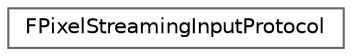 digraph "Graphical Class Hierarchy"
{
 // INTERACTIVE_SVG=YES
 // LATEX_PDF_SIZE
  bgcolor="transparent";
  edge [fontname=Helvetica,fontsize=10,labelfontname=Helvetica,labelfontsize=10];
  node [fontname=Helvetica,fontsize=10,shape=box,height=0.2,width=0.4];
  rankdir="LR";
  Node0 [id="Node000000",label="FPixelStreamingInputProtocol",height=0.2,width=0.4,color="grey40", fillcolor="white", style="filled",URL="$dd/dbd/structFPixelStreamingInputProtocol.html",tooltip=" "];
}
